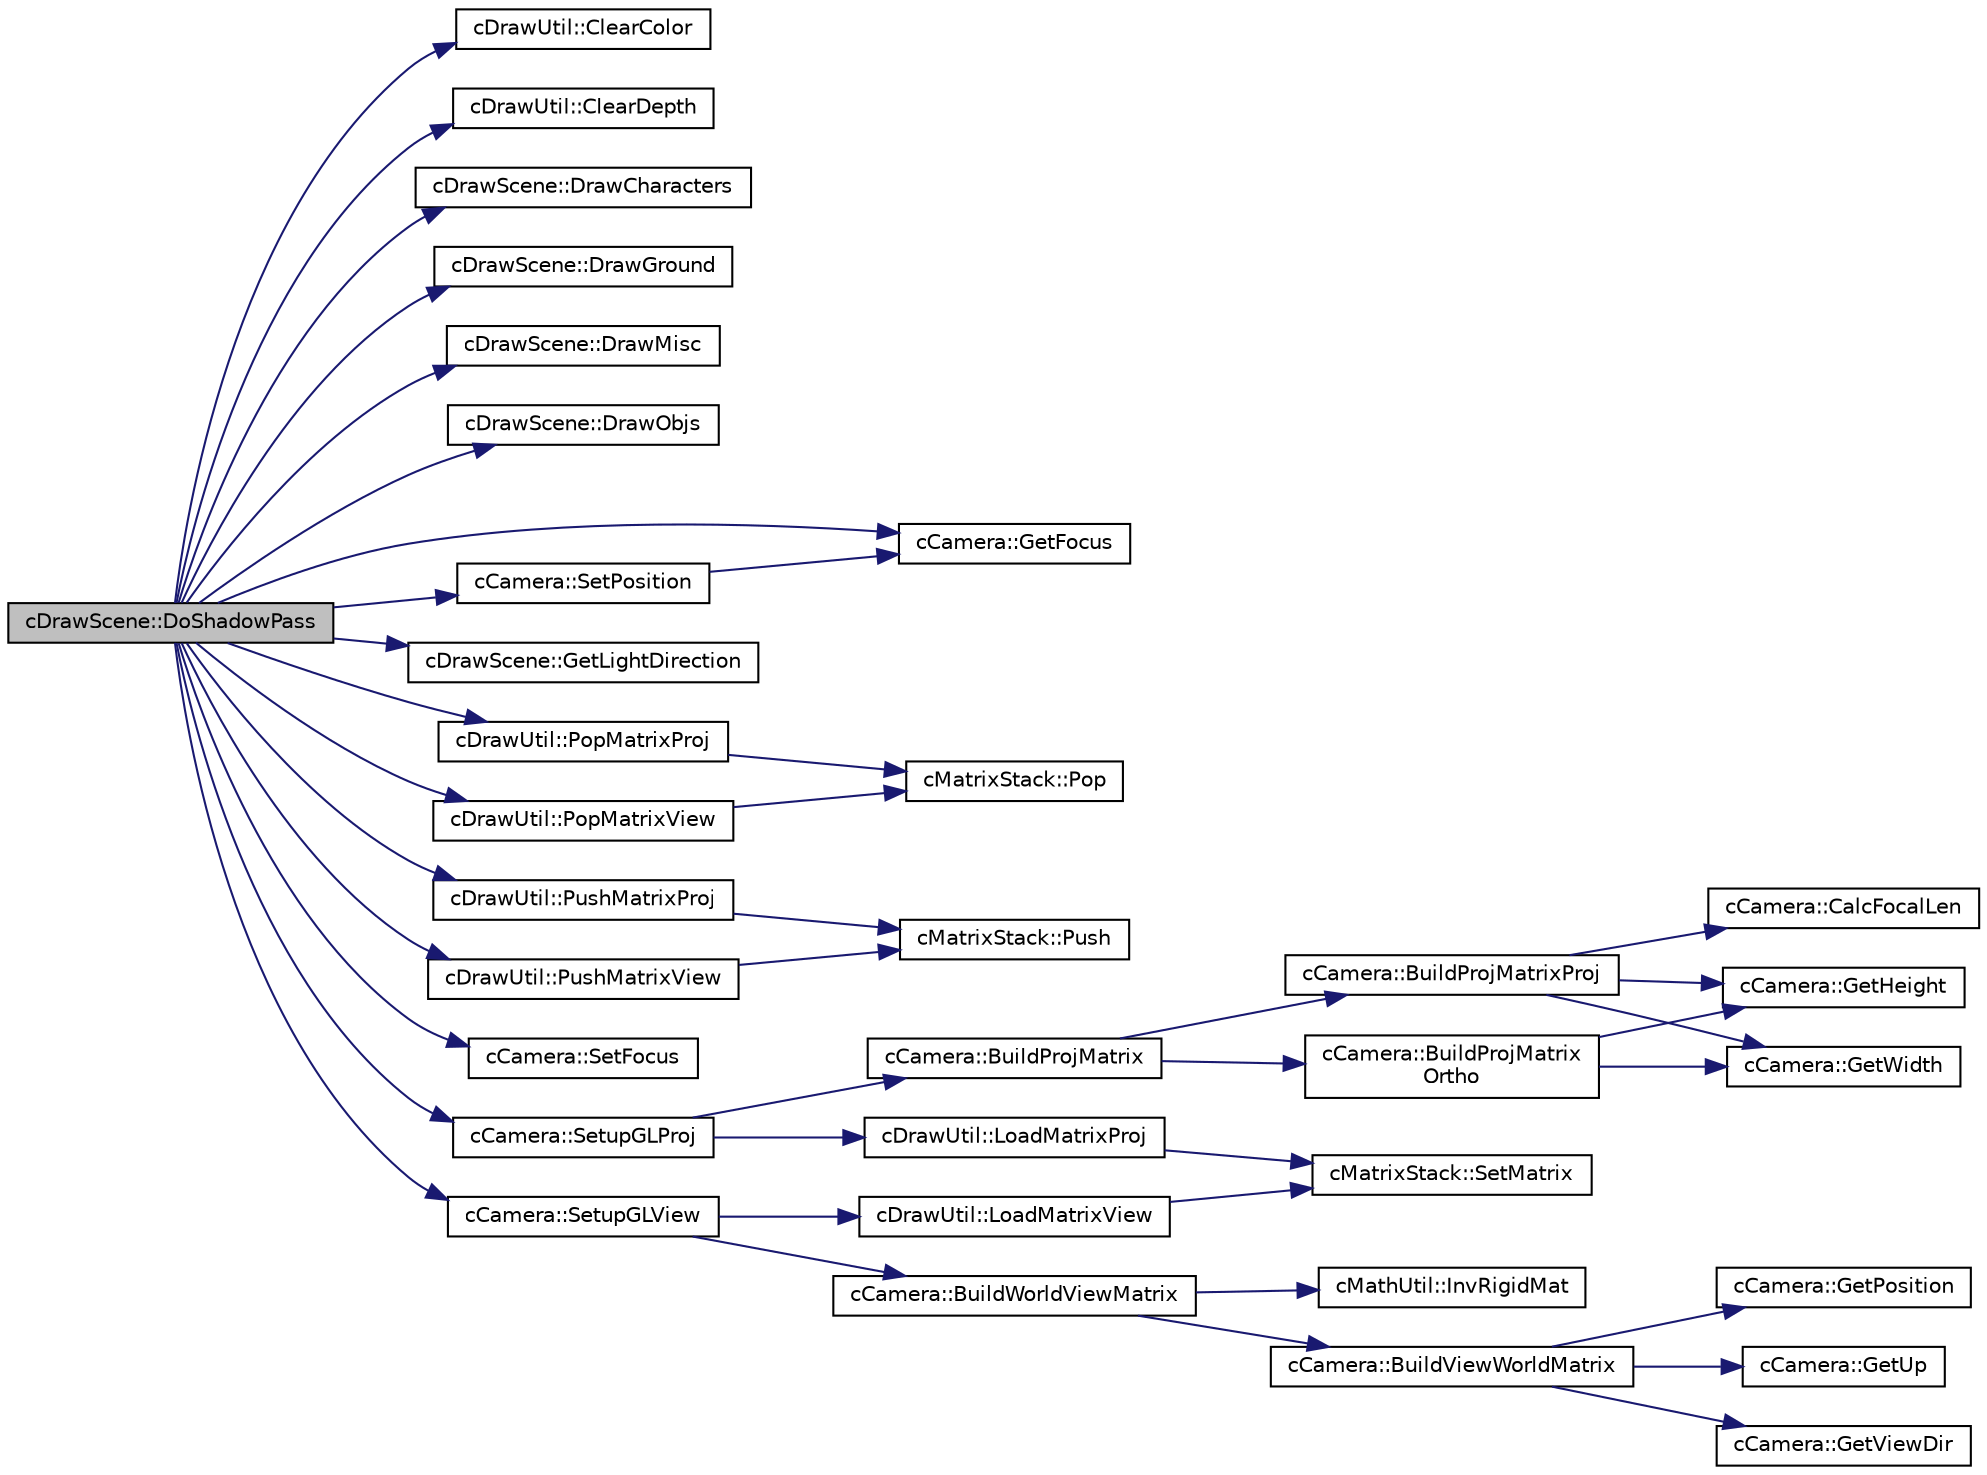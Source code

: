 digraph "cDrawScene::DoShadowPass"
{
 // LATEX_PDF_SIZE
  edge [fontname="Helvetica",fontsize="10",labelfontname="Helvetica",labelfontsize="10"];
  node [fontname="Helvetica",fontsize="10",shape=record];
  rankdir="LR";
  Node1 [label="cDrawScene::DoShadowPass",height=0.2,width=0.4,color="black", fillcolor="grey75", style="filled", fontcolor="black",tooltip=" "];
  Node1 -> Node2 [color="midnightblue",fontsize="10",style="solid",fontname="Helvetica"];
  Node2 [label="cDrawUtil::ClearColor",height=0.2,width=0.4,color="black", fillcolor="white", style="filled",URL="$classc_draw_util.html#a9ea4270ff6d31d3c30566e525c2c4b09",tooltip=" "];
  Node1 -> Node3 [color="midnightblue",fontsize="10",style="solid",fontname="Helvetica"];
  Node3 [label="cDrawUtil::ClearDepth",height=0.2,width=0.4,color="black", fillcolor="white", style="filled",URL="$classc_draw_util.html#a225ab41f1db92daef7c7edc21351a3ba",tooltip=" "];
  Node1 -> Node4 [color="midnightblue",fontsize="10",style="solid",fontname="Helvetica"];
  Node4 [label="cDrawScene::DrawCharacters",height=0.2,width=0.4,color="black", fillcolor="white", style="filled",URL="$classc_draw_scene.html#aa67125fb750ae2fd137a0a754e535071",tooltip=" "];
  Node1 -> Node5 [color="midnightblue",fontsize="10",style="solid",fontname="Helvetica"];
  Node5 [label="cDrawScene::DrawGround",height=0.2,width=0.4,color="black", fillcolor="white", style="filled",URL="$classc_draw_scene.html#a046a7bfa0a37aecf194cbc932b958db6",tooltip=" "];
  Node1 -> Node6 [color="midnightblue",fontsize="10",style="solid",fontname="Helvetica"];
  Node6 [label="cDrawScene::DrawMisc",height=0.2,width=0.4,color="black", fillcolor="white", style="filled",URL="$classc_draw_scene.html#aa20a0471c3fe06f06dbed4a72b192353",tooltip=" "];
  Node1 -> Node7 [color="midnightblue",fontsize="10",style="solid",fontname="Helvetica"];
  Node7 [label="cDrawScene::DrawObjs",height=0.2,width=0.4,color="black", fillcolor="white", style="filled",URL="$classc_draw_scene.html#a0a7b677b447c6bb1c4e0b8992478e995",tooltip=" "];
  Node1 -> Node8 [color="midnightblue",fontsize="10",style="solid",fontname="Helvetica"];
  Node8 [label="cCamera::GetFocus",height=0.2,width=0.4,color="black", fillcolor="white", style="filled",URL="$classc_camera.html#a0aa751bcd1e56af7c9ce41fd9ee297e1",tooltip=" "];
  Node1 -> Node9 [color="midnightblue",fontsize="10",style="solid",fontname="Helvetica"];
  Node9 [label="cDrawScene::GetLightDirection",height=0.2,width=0.4,color="black", fillcolor="white", style="filled",URL="$classc_draw_scene.html#abfe362ae4fa082649297f67e17c58588",tooltip=" "];
  Node1 -> Node10 [color="midnightblue",fontsize="10",style="solid",fontname="Helvetica"];
  Node10 [label="cDrawUtil::PopMatrixProj",height=0.2,width=0.4,color="black", fillcolor="white", style="filled",URL="$classc_draw_util.html#a49591cbd7eaee0fb510ebdee0a16fcc5",tooltip=" "];
  Node10 -> Node11 [color="midnightblue",fontsize="10",style="solid",fontname="Helvetica"];
  Node11 [label="cMatrixStack::Pop",height=0.2,width=0.4,color="black", fillcolor="white", style="filled",URL="$classc_matrix_stack.html#a6be215a8d6dc7f91c8e9577a8b550bfc",tooltip=" "];
  Node1 -> Node12 [color="midnightblue",fontsize="10",style="solid",fontname="Helvetica"];
  Node12 [label="cDrawUtil::PopMatrixView",height=0.2,width=0.4,color="black", fillcolor="white", style="filled",URL="$classc_draw_util.html#a8bec79da8550795d4b4966a94af7cf51",tooltip=" "];
  Node12 -> Node11 [color="midnightblue",fontsize="10",style="solid",fontname="Helvetica"];
  Node1 -> Node13 [color="midnightblue",fontsize="10",style="solid",fontname="Helvetica"];
  Node13 [label="cDrawUtil::PushMatrixProj",height=0.2,width=0.4,color="black", fillcolor="white", style="filled",URL="$classc_draw_util.html#ac7c6b93f733e444ab910015094b9572a",tooltip=" "];
  Node13 -> Node14 [color="midnightblue",fontsize="10",style="solid",fontname="Helvetica"];
  Node14 [label="cMatrixStack::Push",height=0.2,width=0.4,color="black", fillcolor="white", style="filled",URL="$classc_matrix_stack.html#aac0bfd176fd31cabb3e74a0a12b5a5d9",tooltip=" "];
  Node1 -> Node15 [color="midnightblue",fontsize="10",style="solid",fontname="Helvetica"];
  Node15 [label="cDrawUtil::PushMatrixView",height=0.2,width=0.4,color="black", fillcolor="white", style="filled",URL="$classc_draw_util.html#a166a3c9df5df3cb262d090cb2aaba33b",tooltip=" "];
  Node15 -> Node14 [color="midnightblue",fontsize="10",style="solid",fontname="Helvetica"];
  Node1 -> Node16 [color="midnightblue",fontsize="10",style="solid",fontname="Helvetica"];
  Node16 [label="cCamera::SetFocus",height=0.2,width=0.4,color="black", fillcolor="white", style="filled",URL="$classc_camera.html#a70ed4ddecaa3607931904f5ace1cf5a4",tooltip=" "];
  Node1 -> Node17 [color="midnightblue",fontsize="10",style="solid",fontname="Helvetica"];
  Node17 [label="cCamera::SetPosition",height=0.2,width=0.4,color="black", fillcolor="white", style="filled",URL="$classc_camera.html#a7e839d1d52a16e6f7ce03b1488e128c5",tooltip=" "];
  Node17 -> Node8 [color="midnightblue",fontsize="10",style="solid",fontname="Helvetica"];
  Node1 -> Node18 [color="midnightblue",fontsize="10",style="solid",fontname="Helvetica"];
  Node18 [label="cCamera::SetupGLProj",height=0.2,width=0.4,color="black", fillcolor="white", style="filled",URL="$classc_camera.html#a42bbd0b28ac2a65e7f477596f38d7449",tooltip=" "];
  Node18 -> Node19 [color="midnightblue",fontsize="10",style="solid",fontname="Helvetica"];
  Node19 [label="cCamera::BuildProjMatrix",height=0.2,width=0.4,color="black", fillcolor="white", style="filled",URL="$classc_camera.html#af41ae01c1089d2d5cacab59dacadc238",tooltip=" "];
  Node19 -> Node20 [color="midnightblue",fontsize="10",style="solid",fontname="Helvetica"];
  Node20 [label="cCamera::BuildProjMatrix\lOrtho",height=0.2,width=0.4,color="black", fillcolor="white", style="filled",URL="$classc_camera.html#aa5a68edc6a365e84944a24be74f9f299",tooltip=" "];
  Node20 -> Node21 [color="midnightblue",fontsize="10",style="solid",fontname="Helvetica"];
  Node21 [label="cCamera::GetHeight",height=0.2,width=0.4,color="black", fillcolor="white", style="filled",URL="$classc_camera.html#aa919c339ff1ddcba1d9e82196674f1a5",tooltip=" "];
  Node20 -> Node22 [color="midnightblue",fontsize="10",style="solid",fontname="Helvetica"];
  Node22 [label="cCamera::GetWidth",height=0.2,width=0.4,color="black", fillcolor="white", style="filled",URL="$classc_camera.html#ae7dfa3e815f4ddd27b2cb32203b65f21",tooltip=" "];
  Node19 -> Node23 [color="midnightblue",fontsize="10",style="solid",fontname="Helvetica"];
  Node23 [label="cCamera::BuildProjMatrixProj",height=0.2,width=0.4,color="black", fillcolor="white", style="filled",URL="$classc_camera.html#a6aec6b9d16fe669aae32ddb66fea7aa4",tooltip=" "];
  Node23 -> Node24 [color="midnightblue",fontsize="10",style="solid",fontname="Helvetica"];
  Node24 [label="cCamera::CalcFocalLen",height=0.2,width=0.4,color="black", fillcolor="white", style="filled",URL="$classc_camera.html#a33d9028e3969342e0a61d68dc57c8e08",tooltip=" "];
  Node23 -> Node21 [color="midnightblue",fontsize="10",style="solid",fontname="Helvetica"];
  Node23 -> Node22 [color="midnightblue",fontsize="10",style="solid",fontname="Helvetica"];
  Node18 -> Node25 [color="midnightblue",fontsize="10",style="solid",fontname="Helvetica"];
  Node25 [label="cDrawUtil::LoadMatrixProj",height=0.2,width=0.4,color="black", fillcolor="white", style="filled",URL="$classc_draw_util.html#a6016a9410d9543d973105dddbff9ec2e",tooltip=" "];
  Node25 -> Node26 [color="midnightblue",fontsize="10",style="solid",fontname="Helvetica"];
  Node26 [label="cMatrixStack::SetMatrix",height=0.2,width=0.4,color="black", fillcolor="white", style="filled",URL="$classc_matrix_stack.html#aac860f7ced7d9119d93f1ee712142d35",tooltip=" "];
  Node1 -> Node27 [color="midnightblue",fontsize="10",style="solid",fontname="Helvetica"];
  Node27 [label="cCamera::SetupGLView",height=0.2,width=0.4,color="black", fillcolor="white", style="filled",URL="$classc_camera.html#a38d6ab3eee6e3ae7db19c7ee886e002d",tooltip=" "];
  Node27 -> Node28 [color="midnightblue",fontsize="10",style="solid",fontname="Helvetica"];
  Node28 [label="cCamera::BuildWorldViewMatrix",height=0.2,width=0.4,color="black", fillcolor="white", style="filled",URL="$classc_camera.html#a1a80f5e092b4fda59de01674378d13fe",tooltip=" "];
  Node28 -> Node29 [color="midnightblue",fontsize="10",style="solid",fontname="Helvetica"];
  Node29 [label="cCamera::BuildViewWorldMatrix",height=0.2,width=0.4,color="black", fillcolor="white", style="filled",URL="$classc_camera.html#abb1c165a7d29540124f7f6a44237a2a7",tooltip=" "];
  Node29 -> Node30 [color="midnightblue",fontsize="10",style="solid",fontname="Helvetica"];
  Node30 [label="cCamera::GetPosition",height=0.2,width=0.4,color="black", fillcolor="white", style="filled",URL="$classc_camera.html#ae717c0a2129047f1fc0a8860237056ae",tooltip=" "];
  Node29 -> Node31 [color="midnightblue",fontsize="10",style="solid",fontname="Helvetica"];
  Node31 [label="cCamera::GetUp",height=0.2,width=0.4,color="black", fillcolor="white", style="filled",URL="$classc_camera.html#a4354ae3977ba3b516cec0b7be3a3400b",tooltip=" "];
  Node29 -> Node32 [color="midnightblue",fontsize="10",style="solid",fontname="Helvetica"];
  Node32 [label="cCamera::GetViewDir",height=0.2,width=0.4,color="black", fillcolor="white", style="filled",URL="$classc_camera.html#afb9647bf9c336ce8b545bfb5b7ed80ce",tooltip=" "];
  Node28 -> Node33 [color="midnightblue",fontsize="10",style="solid",fontname="Helvetica"];
  Node33 [label="cMathUtil::InvRigidMat",height=0.2,width=0.4,color="black", fillcolor="white", style="filled",URL="$classc_math_util.html#a3f41c4c7db3fc5d2bfe3ab3069a0a5cf",tooltip=" "];
  Node27 -> Node34 [color="midnightblue",fontsize="10",style="solid",fontname="Helvetica"];
  Node34 [label="cDrawUtil::LoadMatrixView",height=0.2,width=0.4,color="black", fillcolor="white", style="filled",URL="$classc_draw_util.html#a4b2c54a1d9c8fc8e65e565b470f796e1",tooltip=" "];
  Node34 -> Node26 [color="midnightblue",fontsize="10",style="solid",fontname="Helvetica"];
}
